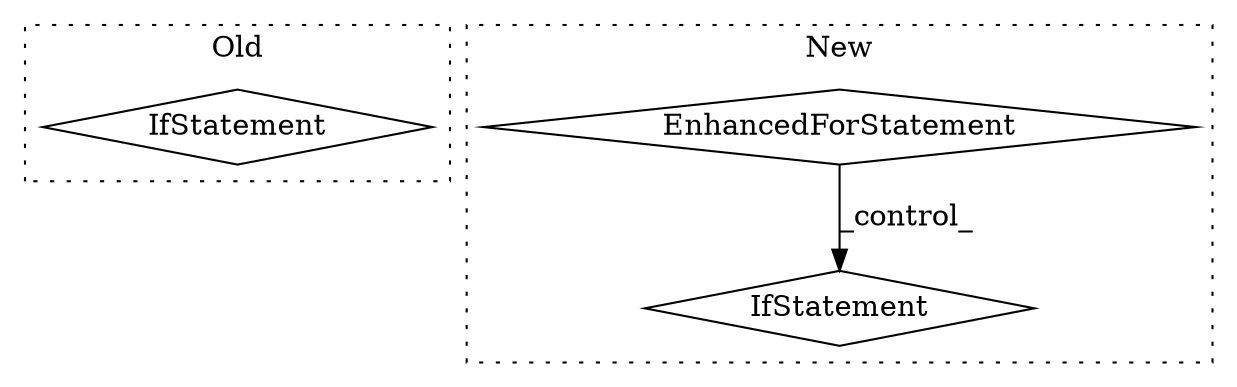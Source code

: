 digraph G {
subgraph cluster0 {
1 [label="IfStatement" a="25" s="3528,3545" l="4,2" shape="diamond"];
label = "Old";
style="dotted";
}
subgraph cluster1 {
2 [label="EnhancedForStatement" a="70" s="3755,3847" l="57,2" shape="diamond"];
3 [label="IfStatement" a="25" s="4142,4159" l="4,2" shape="diamond"];
label = "New";
style="dotted";
}
2 -> 3 [label="_control_"];
}